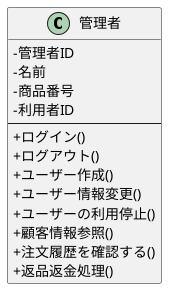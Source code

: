 @startuml 管理者
skinparam classAttributeIconSize 0

class 管理者 {
  - 管理者ID
  - 名前
  - 商品番号
  - 利用者ID
  --
  + ログイン()
  + ログアウト()
  + ユーザー作成()
  + ユーザー情報変更()
  + ユーザーの利用停止()
  + 顧客情報参照()
  + 注文履歴を確認する()
  + 返品返金処理()
}

@enduml